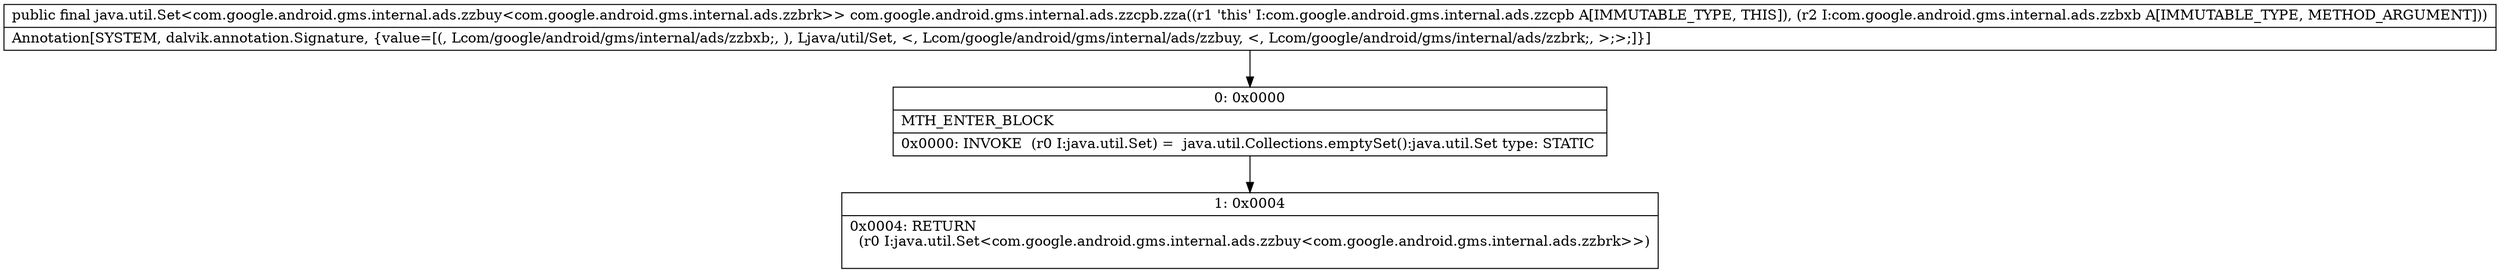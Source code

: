 digraph "CFG forcom.google.android.gms.internal.ads.zzcpb.zza(Lcom\/google\/android\/gms\/internal\/ads\/zzbxb;)Ljava\/util\/Set;" {
Node_0 [shape=record,label="{0\:\ 0x0000|MTH_ENTER_BLOCK\l|0x0000: INVOKE  (r0 I:java.util.Set) =  java.util.Collections.emptySet():java.util.Set type: STATIC \l}"];
Node_1 [shape=record,label="{1\:\ 0x0004|0x0004: RETURN  \l  (r0 I:java.util.Set\<com.google.android.gms.internal.ads.zzbuy\<com.google.android.gms.internal.ads.zzbrk\>\>)\l \l}"];
MethodNode[shape=record,label="{public final java.util.Set\<com.google.android.gms.internal.ads.zzbuy\<com.google.android.gms.internal.ads.zzbrk\>\> com.google.android.gms.internal.ads.zzcpb.zza((r1 'this' I:com.google.android.gms.internal.ads.zzcpb A[IMMUTABLE_TYPE, THIS]), (r2 I:com.google.android.gms.internal.ads.zzbxb A[IMMUTABLE_TYPE, METHOD_ARGUMENT]))  | Annotation[SYSTEM, dalvik.annotation.Signature, \{value=[(, Lcom\/google\/android\/gms\/internal\/ads\/zzbxb;, ), Ljava\/util\/Set, \<, Lcom\/google\/android\/gms\/internal\/ads\/zzbuy, \<, Lcom\/google\/android\/gms\/internal\/ads\/zzbrk;, \>;\>;]\}]\l}"];
MethodNode -> Node_0;
Node_0 -> Node_1;
}

